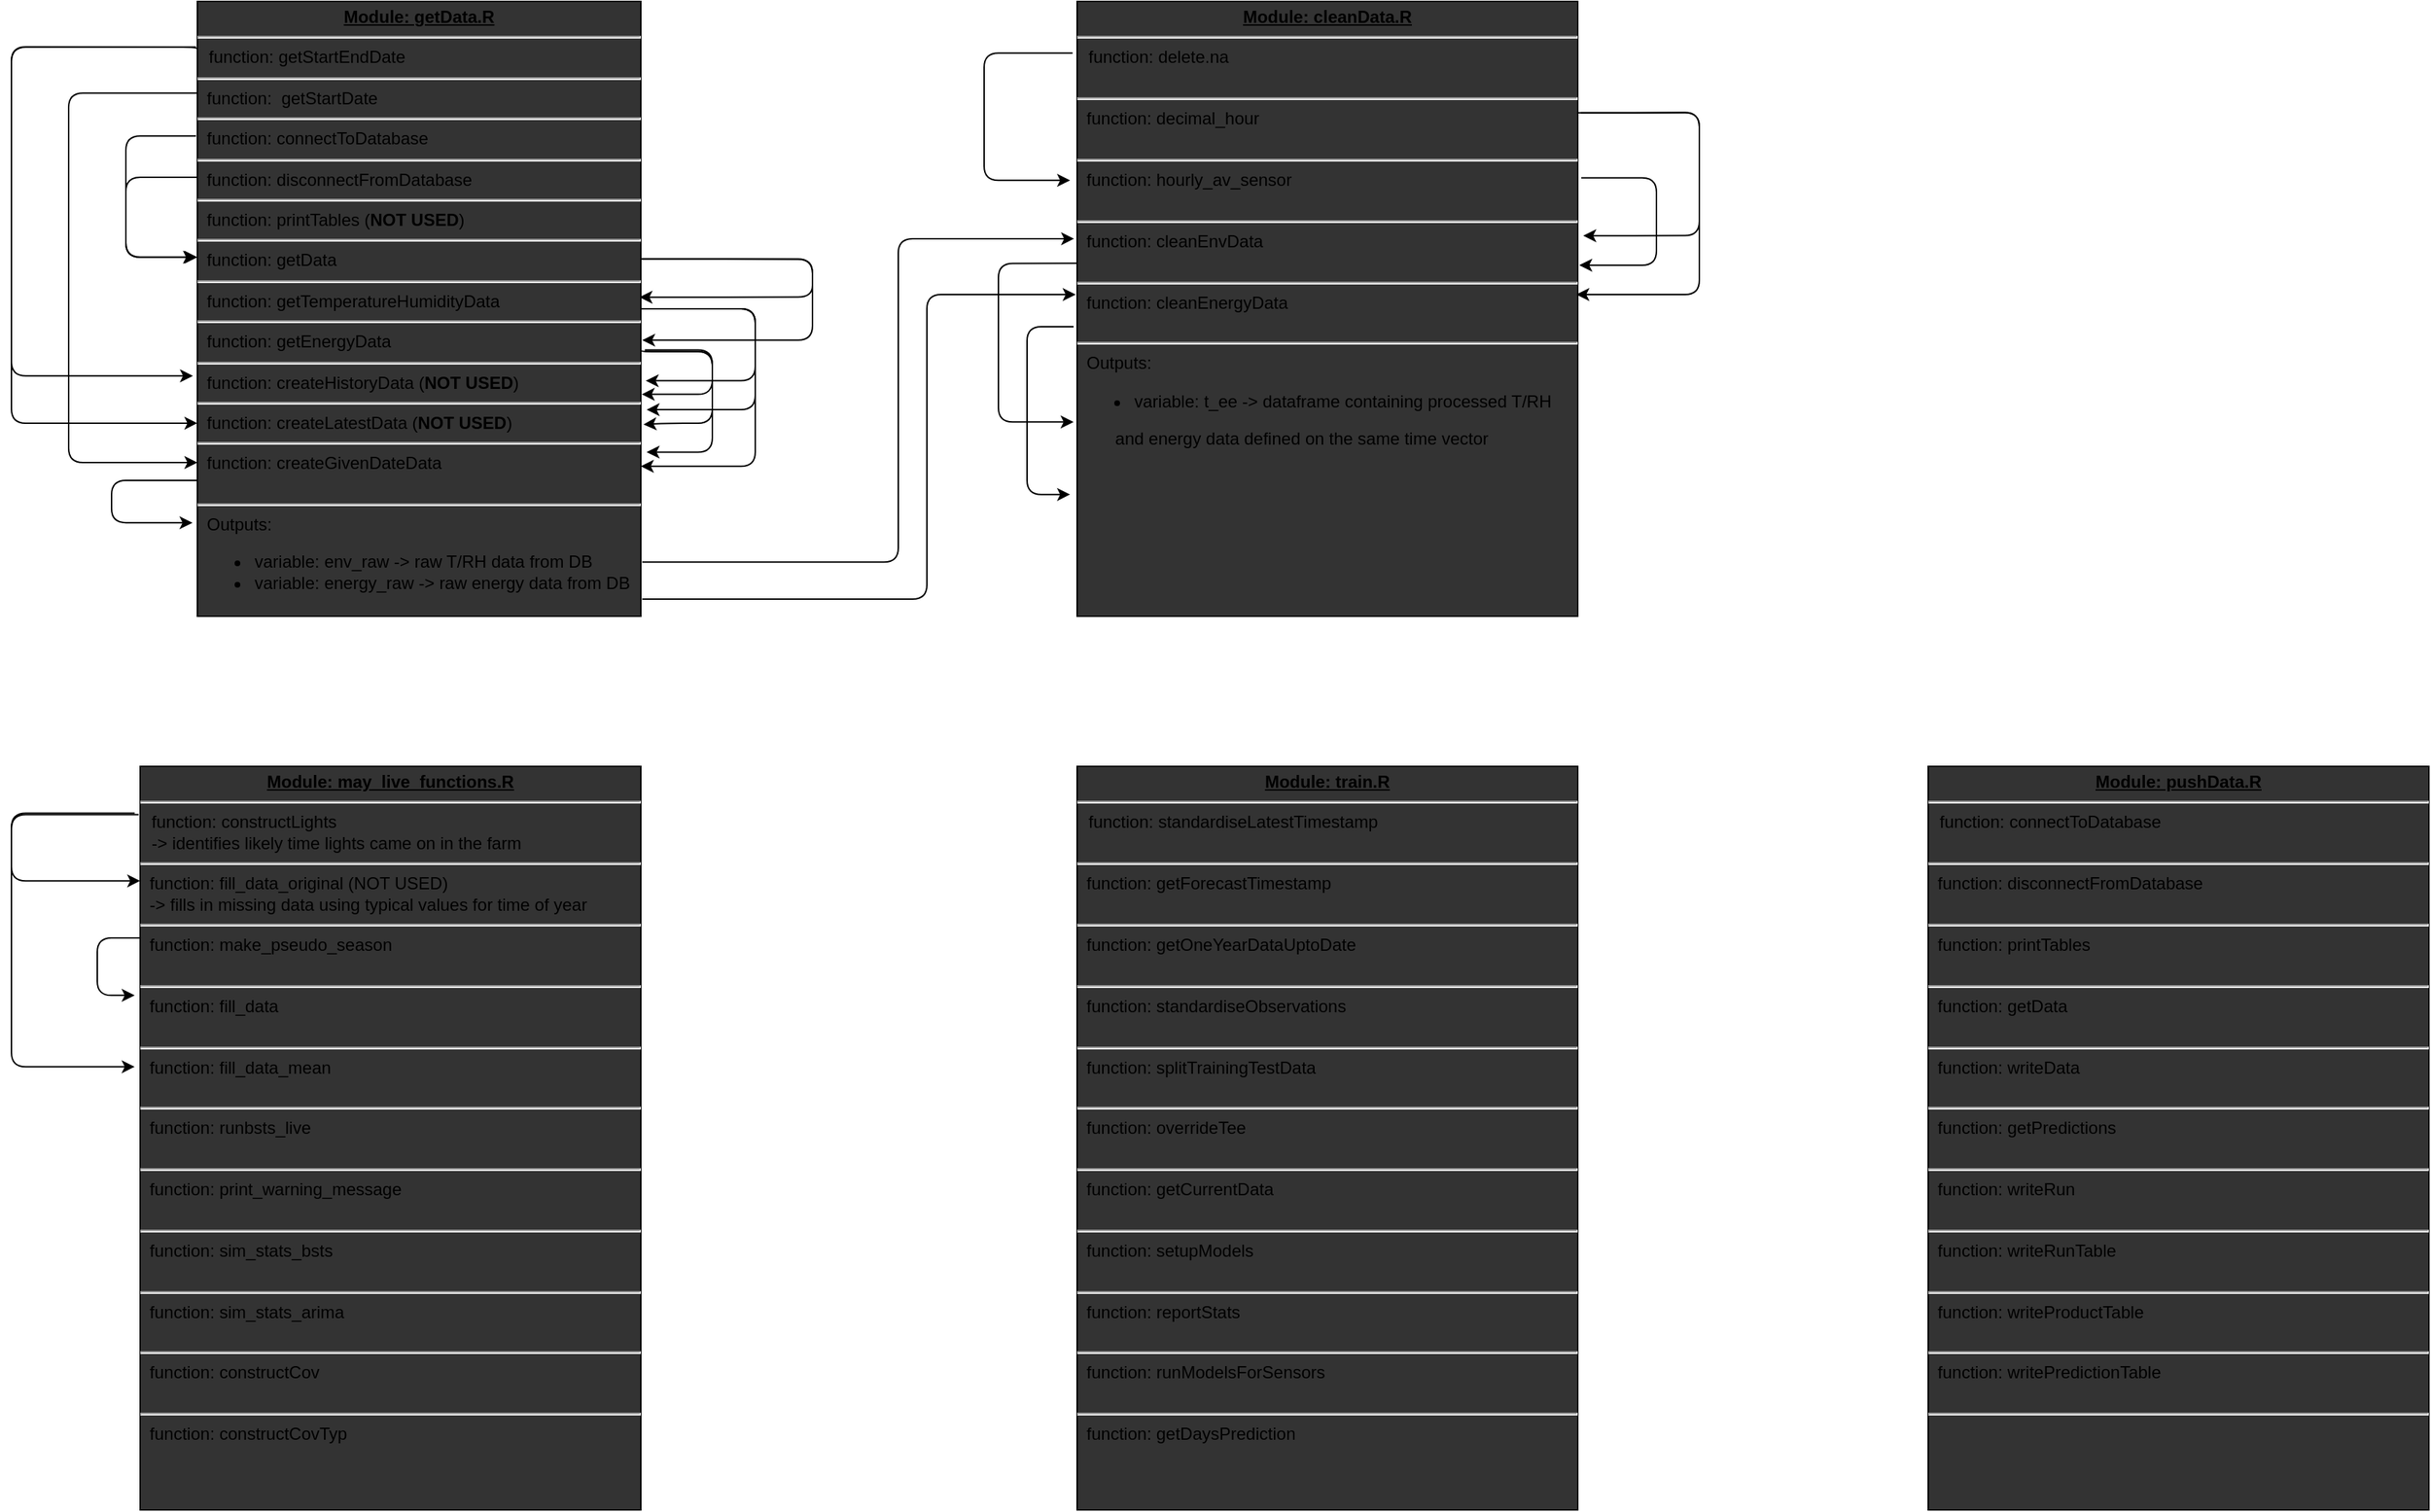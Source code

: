 <mxfile>
    <diagram name="Page-1" id="a7904f86-f2b4-8e86-fa97-74104820619b">
        <mxGraphModel dx="2486" dy="809" grid="1" gridSize="10" guides="1" tooltips="1" connect="1" arrows="1" fold="1" page="1" pageScale="1" pageWidth="1100" pageHeight="850" background="none" math="0" shadow="0">
            <root>
                <mxCell id="0"/>
                <mxCell id="1" parent="0"/>
                <mxCell id="6" style="edgeStyle=orthogonalEdgeStyle;html=1;elbow=vertical;exitX=0;exitY=0.081;exitDx=0;exitDy=0;exitPerimeter=0;entryX=-0.01;entryY=0.609;entryDx=0;entryDy=0;entryPerimeter=0;" parent="1" source="24794b860abc3c2d-1" target="24794b860abc3c2d-1" edge="1">
                    <mxGeometry relative="1" as="geometry">
                        <mxPoint x="-330" y="296" as="targetPoint"/>
                        <mxPoint x="-330" y="67" as="sourcePoint"/>
                        <Array as="points">
                            <mxPoint x="-310" y="67"/>
                            <mxPoint x="-440" y="67"/>
                            <mxPoint x="-440" y="297"/>
                        </Array>
                    </mxGeometry>
                </mxCell>
                <mxCell id="9" style="edgeStyle=elbowEdgeStyle;html=1;entryX=0;entryY=0.75;entryDx=0;entryDy=0;exitX=0.003;exitY=0.149;exitDx=0;exitDy=0;exitPerimeter=0;" parent="1" source="24794b860abc3c2d-1" target="24794b860abc3c2d-1" edge="1">
                    <mxGeometry relative="1" as="geometry">
                        <mxPoint x="-313" y="360" as="targetPoint"/>
                        <mxPoint x="-330" y="99" as="sourcePoint"/>
                        <Array as="points">
                            <mxPoint x="-400" y="230"/>
                            <mxPoint x="-450" y="90"/>
                        </Array>
                    </mxGeometry>
                </mxCell>
                <mxCell id="10" style="edgeStyle=elbowEdgeStyle;html=1;exitX=-0.003;exitY=0.219;exitDx=0;exitDy=0;exitPerimeter=0;entryX=-0.003;entryY=0.416;entryDx=0;entryDy=0;entryPerimeter=0;" parent="1" source="24794b860abc3c2d-1" target="24794b860abc3c2d-1" edge="1">
                    <mxGeometry relative="1" as="geometry">
                        <mxPoint x="-314" y="220" as="targetPoint"/>
                        <Array as="points">
                            <mxPoint x="-360" y="170"/>
                            <mxPoint x="-360" y="280"/>
                        </Array>
                    </mxGeometry>
                </mxCell>
                <mxCell id="13" style="edgeStyle=orthogonalEdgeStyle;html=1;exitX=1.003;exitY=0.419;exitDx=0;exitDy=0;exitPerimeter=0;entryX=0.997;entryY=0.481;entryDx=0;entryDy=0;entryPerimeter=0;" parent="1" source="24794b860abc3c2d-1" target="24794b860abc3c2d-1" edge="1">
                    <mxGeometry relative="1" as="geometry">
                        <mxPoint x="10" y="290" as="targetPoint"/>
                        <Array as="points">
                            <mxPoint x="120" y="215"/>
                            <mxPoint x="120" y="242"/>
                        </Array>
                    </mxGeometry>
                </mxCell>
                <mxCell id="15" style="edgeStyle=orthogonalEdgeStyle;html=1;exitX=1;exitY=0.419;exitDx=0;exitDy=0;entryX=1.003;entryY=0.551;entryDx=0;entryDy=0;entryPerimeter=0;exitPerimeter=0;" parent="1" source="24794b860abc3c2d-1" target="24794b860abc3c2d-1" edge="1">
                    <mxGeometry relative="1" as="geometry">
                        <mxPoint x="150" y="280" as="targetPoint"/>
                        <Array as="points">
                            <mxPoint x="120" y="215"/>
                            <mxPoint x="120" y="272"/>
                        </Array>
                    </mxGeometry>
                </mxCell>
                <mxCell id="16" style="edgeStyle=orthogonalEdgeStyle;html=1;exitX=-0.003;exitY=0.074;exitDx=0;exitDy=0;entryX=0;entryY=0.686;entryDx=0;entryDy=0;entryPerimeter=0;exitPerimeter=0;" parent="1" source="24794b860abc3c2d-1" target="24794b860abc3c2d-1" edge="1">
                    <mxGeometry relative="1" as="geometry">
                        <mxPoint x="-540" y="330" as="targetPoint"/>
                        <Array as="points">
                            <mxPoint x="-440" y="67"/>
                            <mxPoint x="-440" y="330"/>
                        </Array>
                    </mxGeometry>
                </mxCell>
                <mxCell id="22" style="edgeStyle=orthogonalEdgeStyle;html=1;exitX=1;exitY=0.5;exitDx=0;exitDy=0;entryX=1.011;entryY=0.617;entryDx=0;entryDy=0;entryPerimeter=0;" parent="1" source="24794b860abc3c2d-1" target="24794b860abc3c2d-1" edge="1">
                    <mxGeometry relative="1" as="geometry">
                        <mxPoint x="80" y="300" as="targetPoint"/>
                        <Array as="points">
                            <mxPoint x="80" y="250"/>
                            <mxPoint x="80" y="300"/>
                        </Array>
                    </mxGeometry>
                </mxCell>
                <mxCell id="23" style="edgeStyle=orthogonalEdgeStyle;html=1;exitX=1;exitY=0.5;exitDx=0;exitDy=0;entryX=1.013;entryY=0.664;entryDx=0;entryDy=0;entryPerimeter=0;" parent="1" source="24794b860abc3c2d-1" target="24794b860abc3c2d-1" edge="1">
                    <mxGeometry relative="1" as="geometry">
                        <mxPoint x="20" y="320" as="targetPoint"/>
                        <Array as="points">
                            <mxPoint x="80" y="250"/>
                            <mxPoint x="80" y="321"/>
                        </Array>
                    </mxGeometry>
                </mxCell>
                <mxCell id="24" style="edgeStyle=orthogonalEdgeStyle;html=1;exitX=1;exitY=0.5;exitDx=0;exitDy=0;entryX=1;entryY=0.756;entryDx=0;entryDy=0;entryPerimeter=0;" parent="1" source="24794b860abc3c2d-1" target="24794b860abc3c2d-1" edge="1">
                    <mxGeometry relative="1" as="geometry">
                        <mxPoint x="10" y="360" as="targetPoint"/>
                        <Array as="points">
                            <mxPoint x="80" y="250"/>
                            <mxPoint x="80" y="360"/>
                        </Array>
                    </mxGeometry>
                </mxCell>
                <mxCell id="25" style="edgeStyle=orthogonalEdgeStyle;html=1;exitX=1.009;exitY=0.569;exitDx=0;exitDy=0;exitPerimeter=0;entryX=1.002;entryY=0.639;entryDx=0;entryDy=0;entryPerimeter=0;" parent="1" source="24794b860abc3c2d-1" target="24794b860abc3c2d-1" edge="1">
                    <mxGeometry relative="1" as="geometry">
                        <mxPoint x="10" y="310" as="targetPoint"/>
                        <Array as="points">
                            <mxPoint x="50" y="280"/>
                            <mxPoint x="50" y="310"/>
                        </Array>
                    </mxGeometry>
                </mxCell>
                <mxCell id="26" style="edgeStyle=orthogonalEdgeStyle;html=1;exitX=1.009;exitY=0.567;exitDx=0;exitDy=0;exitPerimeter=0;entryX=1.006;entryY=0.688;entryDx=0;entryDy=0;entryPerimeter=0;" parent="1" source="24794b860abc3c2d-1" target="24794b860abc3c2d-1" edge="1">
                    <mxGeometry relative="1" as="geometry">
                        <mxPoint x="20" y="330" as="targetPoint"/>
                        <Array as="points">
                            <mxPoint x="50" y="279"/>
                            <mxPoint x="50" y="330"/>
                            <mxPoint x="20" y="330"/>
                        </Array>
                    </mxGeometry>
                </mxCell>
                <mxCell id="27" style="edgeStyle=orthogonalEdgeStyle;html=1;exitX=1;exitY=0.567;exitDx=0;exitDy=0;entryX=1.013;entryY=0.733;entryDx=0;entryDy=0;entryPerimeter=0;exitPerimeter=0;" parent="1" source="24794b860abc3c2d-1" target="24794b860abc3c2d-1" edge="1">
                    <mxGeometry relative="1" as="geometry">
                        <mxPoint x="10" y="350" as="targetPoint"/>
                        <Array as="points">
                            <mxPoint y="280"/>
                            <mxPoint x="50" y="280"/>
                            <mxPoint x="50" y="350"/>
                        </Array>
                    </mxGeometry>
                </mxCell>
                <mxCell id="28" style="edgeStyle=orthogonalEdgeStyle;html=1;exitX=0;exitY=0.779;exitDx=0;exitDy=0;exitPerimeter=0;entryX=-0.011;entryY=0.848;entryDx=0;entryDy=0;entryPerimeter=0;" parent="1" source="24794b860abc3c2d-1" target="24794b860abc3c2d-1" edge="1">
                    <mxGeometry relative="1" as="geometry">
                        <mxPoint x="-420" y="400" as="targetPoint"/>
                        <mxPoint x="-340" y="360" as="sourcePoint"/>
                        <Array as="points">
                            <mxPoint x="-370" y="370"/>
                            <mxPoint x="-370" y="400"/>
                        </Array>
                    </mxGeometry>
                </mxCell>
                <mxCell id="30" style="edgeStyle=elbowEdgeStyle;html=1;exitX=1.003;exitY=0.912;exitDx=0;exitDy=0;exitPerimeter=0;entryX=-0.006;entryY=0.386;entryDx=0;entryDy=0;entryPerimeter=0;" parent="1" source="24794b860abc3c2d-1" target="29" edge="1">
                    <mxGeometry relative="1" as="geometry">
                        <mxPoint x="280" y="200" as="targetPoint"/>
                        <Array as="points">
                            <mxPoint x="180" y="350"/>
                            <mxPoint x="190" y="290"/>
                        </Array>
                    </mxGeometry>
                </mxCell>
                <mxCell id="32" style="edgeStyle=orthogonalEdgeStyle;html=1;exitX=1.003;exitY=0.972;exitDx=0;exitDy=0;exitPerimeter=0;entryX=-0.003;entryY=0.479;entryDx=0;entryDy=0;entryPerimeter=0;" parent="1" source="24794b860abc3c2d-1" target="29" edge="1">
                    <mxGeometry relative="1" as="geometry">
                        <mxPoint x="290" y="240" as="targetPoint"/>
                        <Array as="points">
                            <mxPoint x="200" y="453"/>
                            <mxPoint x="200" y="240"/>
                        </Array>
                    </mxGeometry>
                </mxCell>
                <mxCell id="24794b860abc3c2d-1" value="&lt;p style=&quot;margin: 0px ; margin-top: 4px ; text-align: center ; text-decoration: underline&quot;&gt;&lt;b&gt;Module: getData.R&lt;/b&gt;&lt;/p&gt;&lt;hr&gt;&lt;p style=&quot;margin: 0px 0px 0px 8px;&quot;&gt;function: getStartEndDate&lt;/p&gt;&lt;hr&gt;&amp;nbsp; function:&amp;nbsp; getStartDate&lt;br&gt;&lt;hr&gt;&amp;nbsp; function: connectToDatabase&lt;br&gt;&lt;hr&gt;&amp;nbsp; function: disconnectFromDatabase&lt;br&gt;&lt;hr&gt;&amp;nbsp; function: printTables (&lt;b&gt;NOT USED&lt;/b&gt;)&lt;br&gt;&lt;hr&gt;&amp;nbsp; function: getData&lt;br&gt;&lt;hr&gt;&amp;nbsp; function: getTemperatureHumidityData&lt;br&gt;&lt;hr&gt;&amp;nbsp; function: getEnergyData&lt;br&gt;&lt;hr&gt;&amp;nbsp; function: createHistoryData (&lt;b&gt;NOT USED&lt;/b&gt;)&lt;br&gt;&lt;hr&gt;&amp;nbsp; function: createLatestData (&lt;b&gt;NOT USED&lt;/b&gt;)&lt;br&gt;&lt;hr&gt;&amp;nbsp; function: createGivenDateData&lt;br&gt;&lt;br&gt;&lt;hr&gt;&amp;nbsp; Outputs:&lt;br&gt;&lt;ul&gt;&lt;li&gt;variable: env_raw -&amp;gt; raw T/RH data from DB&lt;/li&gt;&lt;li&gt;variable: energy_raw -&amp;gt; raw energy data from DB&lt;/li&gt;&lt;/ul&gt;" style="verticalAlign=top;align=left;overflow=fill;fontSize=12;fontFamily=Helvetica;html=1;rounded=0;shadow=0;comic=0;labelBackgroundColor=none;strokeWidth=1;fillColor=#333333;" parent="1" vertex="1">
                    <mxGeometry x="-310" y="35" width="310" height="430" as="geometry"/>
                </mxCell>
                <mxCell id="12" style="edgeStyle=elbowEdgeStyle;html=1;exitX=0;exitY=0.286;exitDx=0;exitDy=0;exitPerimeter=0;entryX=0;entryY=0.416;entryDx=0;entryDy=0;entryPerimeter=0;" parent="1" source="24794b860abc3c2d-1" target="24794b860abc3c2d-1" edge="1">
                    <mxGeometry relative="1" as="geometry">
                        <mxPoint x="-310.0" y="219.71" as="targetPoint"/>
                        <mxPoint x="-310.0" y="135.0" as="sourcePoint"/>
                        <Array as="points">
                            <mxPoint x="-360" y="170"/>
                            <mxPoint x="-359.07" y="175.83"/>
                            <mxPoint x="-359.07" y="285.83"/>
                        </Array>
                    </mxGeometry>
                </mxCell>
                <mxCell id="35" style="edgeStyle=orthogonalEdgeStyle;html=1;exitX=-0.009;exitY=0.084;exitDx=0;exitDy=0;exitPerimeter=0;entryX=-0.014;entryY=0.291;entryDx=0;entryDy=0;entryPerimeter=0;" parent="1" source="29" target="29" edge="1">
                    <mxGeometry relative="1" as="geometry">
                        <mxPoint x="290" y="160" as="targetPoint"/>
                        <Array as="points">
                            <mxPoint x="240" y="71"/>
                            <mxPoint x="240" y="160"/>
                        </Array>
                    </mxGeometry>
                </mxCell>
                <mxCell id="36" style="edgeStyle=orthogonalEdgeStyle;html=1;exitX=1.006;exitY=0.181;exitDx=0;exitDy=0;exitPerimeter=0;entryX=1.011;entryY=0.381;entryDx=0;entryDy=0;entryPerimeter=0;" parent="1" source="29" target="29" edge="1">
                    <mxGeometry relative="1" as="geometry">
                        <mxPoint x="730" y="200" as="targetPoint"/>
                        <Array as="points">
                            <mxPoint x="740" y="113"/>
                            <mxPoint x="740" y="199"/>
                        </Array>
                    </mxGeometry>
                </mxCell>
                <mxCell id="37" style="edgeStyle=orthogonalEdgeStyle;html=1;exitX=1;exitY=0.181;exitDx=0;exitDy=0;exitPerimeter=0;entryX=0.997;entryY=0.479;entryDx=0;entryDy=0;entryPerimeter=0;" parent="1" source="29" target="29" edge="1">
                    <mxGeometry relative="1" as="geometry">
                        <mxPoint x="660" y="240" as="targetPoint"/>
                        <Array as="points">
                            <mxPoint x="740" y="113"/>
                            <mxPoint x="740" y="240"/>
                        </Array>
                    </mxGeometry>
                </mxCell>
                <mxCell id="38" style="edgeStyle=orthogonalEdgeStyle;html=1;exitX=1.007;exitY=0.287;exitDx=0;exitDy=0;exitPerimeter=0;entryX=1.003;entryY=0.429;entryDx=0;entryDy=0;entryPerimeter=0;" parent="1" source="29" target="29" edge="1">
                    <mxGeometry relative="1" as="geometry">
                        <mxPoint x="660" y="220" as="targetPoint"/>
                        <Array as="points">
                            <mxPoint x="710" y="158"/>
                            <mxPoint x="710" y="220"/>
                        </Array>
                    </mxGeometry>
                </mxCell>
                <mxCell id="39" style="edgeStyle=orthogonalEdgeStyle;html=1;exitX=0.001;exitY=0.426;exitDx=0;exitDy=0;exitPerimeter=0;entryX=-0.007;entryY=0.684;entryDx=0;entryDy=0;entryPerimeter=0;" parent="1" source="29" target="29" edge="1">
                    <mxGeometry relative="1" as="geometry">
                        <mxPoint x="220" y="330" as="targetPoint"/>
                        <Array as="points">
                            <mxPoint x="250" y="218"/>
                            <mxPoint x="250" y="329"/>
                        </Array>
                    </mxGeometry>
                </mxCell>
                <mxCell id="40" style="edgeStyle=orthogonalEdgeStyle;html=1;exitX=-0.007;exitY=0.529;exitDx=0;exitDy=0;exitPerimeter=0;entryX=-0.014;entryY=0.802;entryDx=0;entryDy=0;entryPerimeter=0;" parent="1" source="29" target="29" edge="1">
                    <mxGeometry relative="1" as="geometry">
                        <mxPoint x="280" y="380" as="targetPoint"/>
                        <Array as="points">
                            <mxPoint x="270" y="263"/>
                            <mxPoint x="270" y="380"/>
                        </Array>
                    </mxGeometry>
                </mxCell>
                <mxCell id="29" value="&lt;p style=&quot;margin: 0px ; margin-top: 4px ; text-align: center ; text-decoration: underline&quot;&gt;&lt;b&gt;Module: cleanData.R&lt;/b&gt;&lt;/p&gt;&lt;hr&gt;&lt;p style=&quot;margin: 0px 0px 0px 8px;&quot;&gt;function: delete.na&lt;/p&gt;&lt;p style=&quot;margin: 0px 0px 0px 8px;&quot;&gt;&lt;br&gt;&lt;/p&gt;&lt;hr&gt;&amp;nbsp; function: decimal_hour&lt;br&gt;&lt;br&gt;&lt;hr&gt;&amp;nbsp; function: hourly_av_sensor&lt;br&gt;&lt;br&gt;&lt;hr&gt;&amp;nbsp; function: cleanEnvData&lt;br&gt;&lt;br&gt;&lt;hr&gt;&amp;nbsp; function: cleanEnergyData&lt;br&gt;&lt;br&gt;&lt;hr&gt;&amp;nbsp;&amp;nbsp;Outputs:&lt;br&gt;&lt;ul&gt;&lt;li&gt;variable: t_ee -&amp;gt; dataframe containing processed T/RH&lt;/li&gt;&lt;/ul&gt;&lt;span style=&quot;white-space: pre;&quot;&gt;&#9;&lt;/span&gt;and energy data defined on the same time vector" style="verticalAlign=top;align=left;overflow=fill;fontSize=12;fontFamily=Helvetica;html=1;rounded=0;shadow=0;comic=0;labelBackgroundColor=none;strokeWidth=1;fillColor=#333333;" parent="1" vertex="1">
                    <mxGeometry x="305" y="35" width="350" height="430" as="geometry"/>
                </mxCell>
                <mxCell id="44" style="edgeStyle=orthogonalEdgeStyle;html=1;exitX=-0.011;exitY=0.063;exitDx=0;exitDy=0;exitPerimeter=0;entryX=0;entryY=0.154;entryDx=0;entryDy=0;entryPerimeter=0;" edge="1" parent="1" source="42" target="42">
                    <mxGeometry relative="1" as="geometry">
                        <mxPoint x="-354" y="650" as="targetPoint"/>
                        <Array as="points">
                            <mxPoint x="-440" y="603"/>
                            <mxPoint x="-440" y="650"/>
                        </Array>
                    </mxGeometry>
                </mxCell>
                <mxCell id="45" style="edgeStyle=orthogonalEdgeStyle;html=1;exitX=-0.003;exitY=0.065;exitDx=0;exitDy=0;exitPerimeter=0;entryX=-0.011;entryY=0.404;entryDx=0;entryDy=0;entryPerimeter=0;" edge="1" parent="1" source="42" target="42">
                    <mxGeometry relative="1" as="geometry">
                        <mxPoint x="-360" y="780" as="targetPoint"/>
                        <Array as="points">
                            <mxPoint x="-440" y="604"/>
                            <mxPoint x="-440" y="780"/>
                        </Array>
                    </mxGeometry>
                </mxCell>
                <mxCell id="46" style="edgeStyle=orthogonalEdgeStyle;html=1;entryX=-0.011;entryY=0.308;entryDx=0;entryDy=0;entryPerimeter=0;" edge="1" parent="1" target="42">
                    <mxGeometry relative="1" as="geometry">
                        <mxPoint x="-360" y="730" as="targetPoint"/>
                        <mxPoint x="-350" y="690" as="sourcePoint"/>
                        <Array as="points">
                            <mxPoint x="-380" y="690"/>
                            <mxPoint x="-380" y="730"/>
                        </Array>
                    </mxGeometry>
                </mxCell>
                <mxCell id="42" value="&lt;p style=&quot;margin: 0px ; margin-top: 4px ; text-align: center ; text-decoration: underline&quot;&gt;&lt;b&gt;Module: may_live_functions.R&lt;/b&gt;&lt;/p&gt;&lt;hr&gt;&lt;p style=&quot;margin: 0px 0px 0px 8px;&quot;&gt;function: constructLights&lt;/p&gt;&lt;p style=&quot;margin: 0px 0px 0px 8px;&quot;&gt;-&amp;gt; identifies likely time lights came on in the farm&lt;/p&gt;&lt;hr&gt;&amp;nbsp; function: fill_data_original (NOT USED)&lt;br&gt;&amp;nbsp; -&amp;gt; fills in missing data using typical values for time of year&lt;br&gt;&lt;hr&gt;&amp;nbsp; function: make_pseudo_season&lt;br&gt;&lt;br&gt;&lt;hr&gt;&amp;nbsp; function: fill_data&lt;br&gt;&lt;br&gt;&lt;hr&gt;&amp;nbsp; function: fill_data_mean&lt;br&gt;&lt;br&gt;&lt;hr&gt;&amp;nbsp; function: runbsts_live&lt;br&gt;&lt;br&gt;&lt;hr&gt;&amp;nbsp; function: print_warning_message&lt;br&gt;&lt;br&gt;&lt;hr&gt;&amp;nbsp; function: sim_stats_bsts&lt;br&gt;&lt;br&gt;&lt;hr&gt;&amp;nbsp; function: sim_stats_arima&lt;br&gt;&lt;br&gt;&lt;hr&gt;&amp;nbsp; function: constructCov&lt;br&gt;&lt;br&gt;&lt;hr&gt;&amp;nbsp; function: constructCovTyp" style="verticalAlign=top;align=left;overflow=fill;fontSize=12;fontFamily=Helvetica;html=1;rounded=0;shadow=0;comic=0;labelBackgroundColor=none;strokeWidth=1;fillColor=#333333;" parent="1" vertex="1">
                    <mxGeometry x="-350" y="570" width="350" height="520" as="geometry"/>
                </mxCell>
                <mxCell id="47" value="&lt;p style=&quot;margin: 0px ; margin-top: 4px ; text-align: center ; text-decoration: underline&quot;&gt;&lt;b&gt;Module: train.R&lt;/b&gt;&lt;/p&gt;&lt;hr&gt;&lt;p style=&quot;margin: 0px 0px 0px 8px;&quot;&gt;function: standardiseLatestTimestamp&lt;/p&gt;&lt;p style=&quot;margin: 0px 0px 0px 8px;&quot;&gt;&lt;br&gt;&lt;/p&gt;&lt;hr&gt;&amp;nbsp; function: getForecastTimestamp&lt;br&gt;&amp;nbsp;&lt;br&gt;&lt;hr&gt;&amp;nbsp; function: getOneYearDataUptoDate&lt;br&gt;&lt;br&gt;&lt;hr&gt;&amp;nbsp; function: standardiseObservations&lt;br&gt;&lt;br&gt;&lt;hr&gt;&amp;nbsp; function: splitTrainingTestData&lt;br&gt;&lt;br&gt;&lt;hr&gt;&amp;nbsp; function: overrideTee&lt;br&gt;&lt;br&gt;&lt;hr&gt;&amp;nbsp; function: getCurrentData&lt;br&gt;&lt;br&gt;&lt;hr&gt;&amp;nbsp; function: setupModels&lt;br&gt;&lt;br&gt;&lt;hr&gt;&amp;nbsp; function: reportStats&lt;br&gt;&lt;br&gt;&lt;hr&gt;&amp;nbsp; function: runModelsForSensors&lt;br&gt;&lt;br&gt;&lt;hr&gt;&amp;nbsp; function: getDaysPrediction" style="verticalAlign=top;align=left;overflow=fill;fontSize=12;fontFamily=Helvetica;html=1;rounded=0;shadow=0;comic=0;labelBackgroundColor=none;strokeWidth=1;fillColor=#333333;" vertex="1" parent="1">
                    <mxGeometry x="305" y="570" width="350" height="520" as="geometry"/>
                </mxCell>
                <mxCell id="48" value="&lt;p style=&quot;margin: 0px ; margin-top: 4px ; text-align: center ; text-decoration: underline&quot;&gt;&lt;b&gt;Module: pushData.R&lt;/b&gt;&lt;/p&gt;&lt;hr&gt;&lt;p style=&quot;margin: 0px 0px 0px 8px;&quot;&gt;function: connectToDatabase&lt;/p&gt;&lt;p style=&quot;margin: 0px 0px 0px 8px;&quot;&gt;&lt;br&gt;&lt;/p&gt;&lt;hr&gt;&amp;nbsp; function: disconnectFromDatabase&lt;br&gt;&amp;nbsp;&lt;br&gt;&lt;hr&gt;&amp;nbsp; function: printTables&lt;br&gt;&lt;br&gt;&lt;hr&gt;&amp;nbsp; function: getData&lt;br&gt;&lt;br&gt;&lt;hr&gt;&amp;nbsp; function: writeData&lt;br&gt;&lt;br&gt;&lt;hr&gt;&amp;nbsp; function: getPredictions&lt;br&gt;&lt;br&gt;&lt;hr&gt;&amp;nbsp; function: writeRun&lt;br&gt;&lt;br&gt;&lt;hr&gt;&amp;nbsp; function: writeRunTable&lt;br&gt;&lt;br&gt;&lt;hr&gt;&amp;nbsp; function: writeProductTable&lt;br&gt;&lt;br&gt;&lt;hr&gt;&amp;nbsp; function: writePredictionTable&lt;br&gt;&lt;br&gt;&lt;hr&gt;&amp;nbsp;" style="verticalAlign=top;align=left;overflow=fill;fontSize=12;fontFamily=Helvetica;html=1;rounded=0;shadow=0;comic=0;labelBackgroundColor=none;strokeWidth=1;fillColor=#333333;" vertex="1" parent="1">
                    <mxGeometry x="900" y="570" width="350" height="520" as="geometry"/>
                </mxCell>
            </root>
        </mxGraphModel>
    </diagram>
</mxfile>